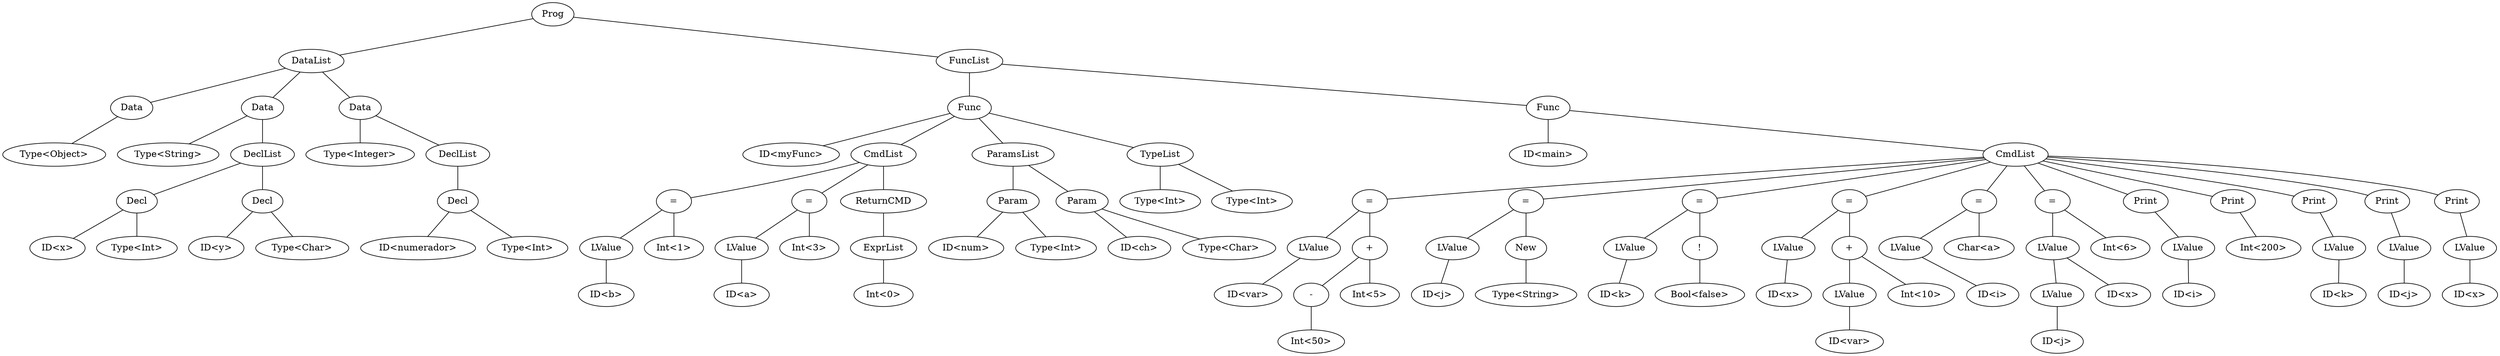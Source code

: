 graph program {
95 [label=Prog]
95--2
2 [label=DataList]
2--1
1 [label= "Data"]
1--0
0 [label="Type<Object>"]
2--12
12 [label= "Data"]
12--11
11 [label="Type<String>"]
12--7
7 [label=DeclList]
7--6
6 [label="Decl"]
6--5
5 [label="ID<x>"]
6--4
4 [label="Type<Int>"]
7--10
10 [label="Decl"]
10--9
9 [label="ID<y>"]
10--8
8 [label="Type<Char>"]
2--18
18 [label= "Data"]
18--17
17 [label="Type<Integer>"]
18--16
16 [label=DeclList]
16--15
15 [label="Decl"]
15--14
14 [label="ID<numerador>"]
15--13
13 [label="Type<Int>"]
95--43
43 [label=FuncList]
43--42
42 [label="Func"]
42--41
41 [label="ID<myFunc>"]
42--33
33 [label=CmdList]
33--32
32 [label= "="]
32--30
30 [label="LValue"]
30--29
29 [label="ID<b>"]
32--31
31 [label="Int<1>"]
33--37
37 [label= "="]
37--35
35 [label="LValue"]
35--34
34 [label="ID<a>"]
37--36
36 [label="Int<3>"]
33--40
40 [label="ReturnCMD"]
40--39
39 [label=ExprList]
39--38
38 [label="Int<0>"]
42--22
22 [label="ParamsList"]
22--21
21 [label="Param"]
21--20
20 [label="ID<num>"]
21--19
19 [label="Type<Int>"]
22--25
25 [label="Param"]
25--24
24 [label="ID<ch>"]
25--23
23 [label="Type<Char>"]
42--27
27 [label="TypeList"]
27--26
26 [label="Type<Int>"]
27--28
28 [label="Type<Int>"]
43--94
94 [label="Func"]
94--93
93 [label="ID<main>"]
94--51
51 [label=CmdList]
51--50
50 [label= "="]
50--45
45 [label="LValue"]
45--44
44 [label="ID<var>"]
50--49
49 [label= "+"]
49--47
47 [label= "-"]
47--46
46 [label="Int<50>"]
49--48
48 [label="Int<5>"]
51--56
56 [label= "="]
56--53
53 [label="LValue"]
53--52
52 [label="ID<j>"]
56--55
55 [label= "New"]
55--54
54 [label="Type<String>"]
51--61
61 [label= "="]
61--58
58 [label="LValue"]
58--57
57 [label="ID<k>"]
61--60
60 [label= "!"]
60--59
59 [label="Bool<false>"]
51--68
68 [label= "="]
68--63
63 [label="LValue"]
63--62
62 [label="ID<x>"]
68--67
67 [label= "+"]
67--65
65 [label="LValue"]
65--64
64 [label="ID<var>"]
67--66
66 [label="Int<10>"]
51--72
72 [label= "="]
72--70
70 [label="LValue"]
70--69
69 [label="ID<i>"]
72--71
71 [label="Char<a>"]
51--78
78 [label= "="]
78--76
76 [label="LValue"]
76--74
74 [label="LValue"]
74--73
73 [label="ID<j>"]
76--75
75 [label="ID<x>"]
78--77
77 [label="Int<6>"]
51--81
81 [label="Print"]
81--80
80 [label="LValue"]
80--79
79 [label="ID<i>"]
51--83
83 [label="Print"]
83--82
82 [label="Int<200>"]
51--86
86 [label="Print"]
86--85
85 [label="LValue"]
85--84
84 [label="ID<k>"]
51--89
89 [label="Print"]
89--88
88 [label="LValue"]
88--87
87 [label="ID<j>"]
51--92
92 [label="Print"]
92--91
91 [label="LValue"]
91--90
90 [label="ID<x>"]
}
